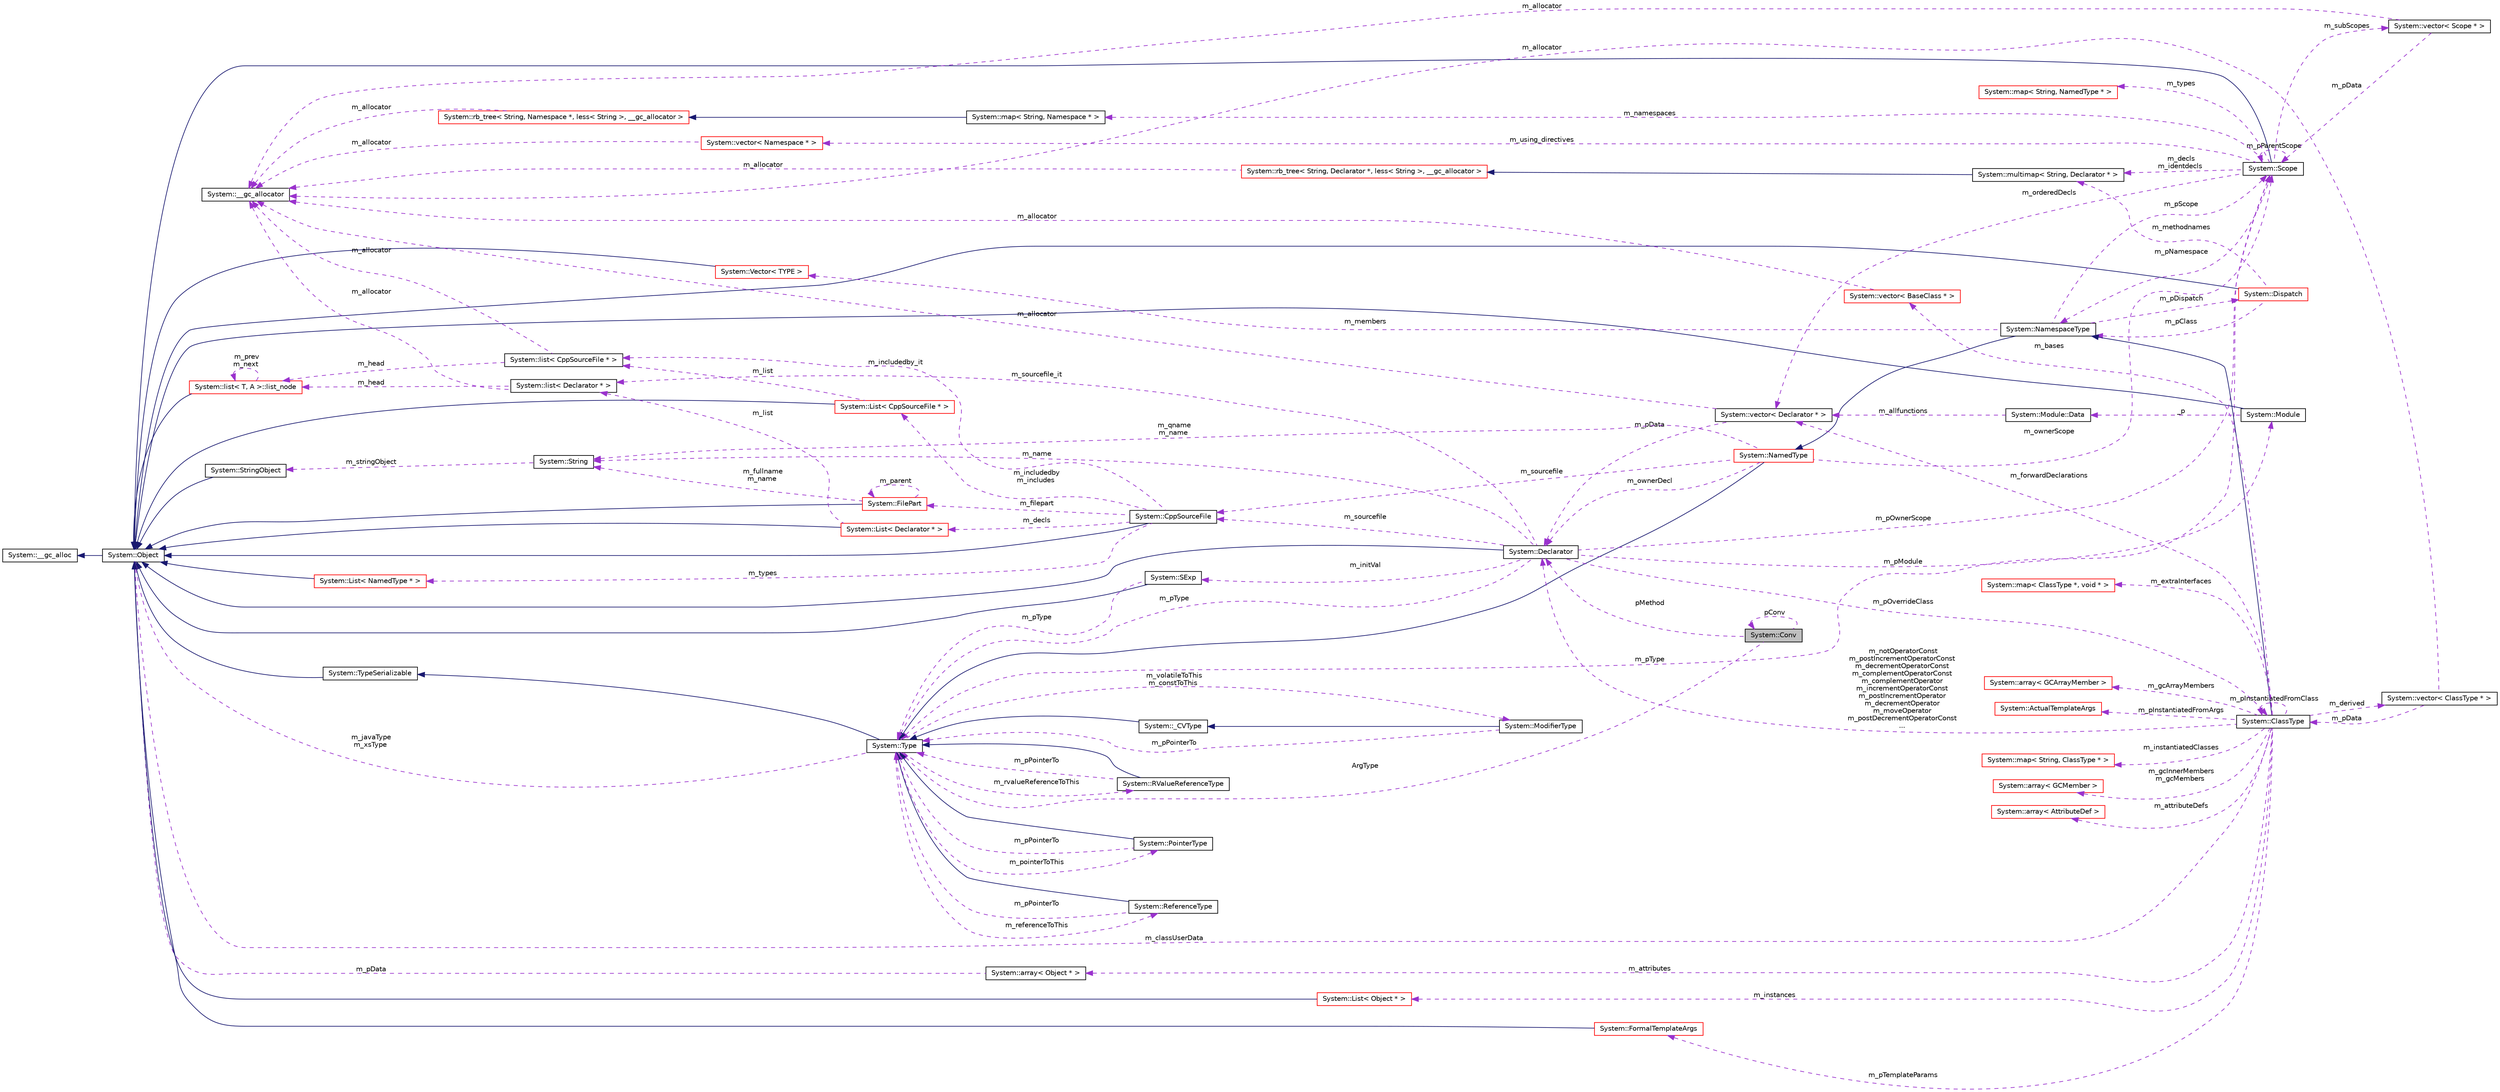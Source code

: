 digraph G
{
  edge [fontname="Helvetica",fontsize="10",labelfontname="Helvetica",labelfontsize="10"];
  node [fontname="Helvetica",fontsize="10",shape=record];
  rankdir="LR";
  Node1 [label="System::Conv",height=0.2,width=0.4,color="black", fillcolor="grey75", style="filled" fontcolor="black"];
  Node2 -> Node1 [dir="back",color="darkorchid3",fontsize="10",style="dashed",label=" ArgType" ,fontname="Helvetica"];
  Node2 [label="System::Type",height=0.2,width=0.4,color="black", fillcolor="white", style="filled",URL="$class_system_1_1_type.html"];
  Node3 -> Node2 [dir="back",color="midnightblue",fontsize="10",style="solid",fontname="Helvetica"];
  Node3 [label="System::TypeSerializable",height=0.2,width=0.4,color="black", fillcolor="white", style="filled",URL="$class_system_1_1_type_serializable.html"];
  Node4 -> Node3 [dir="back",color="midnightblue",fontsize="10",style="solid",fontname="Helvetica"];
  Node4 [label="System::Object",height=0.2,width=0.4,color="black", fillcolor="white", style="filled",URL="$class_system_1_1_object.html"];
  Node5 -> Node4 [dir="back",color="midnightblue",fontsize="10",style="solid",fontname="Helvetica"];
  Node5 [label="System::__gc_alloc",height=0.2,width=0.4,color="black", fillcolor="white", style="filled",URL="$class_system_1_1____gc__alloc.html"];
  Node6 -> Node2 [dir="back",color="darkorchid3",fontsize="10",style="dashed",label=" m_pointerToThis" ,fontname="Helvetica"];
  Node6 [label="System::PointerType",height=0.2,width=0.4,color="black", fillcolor="white", style="filled",URL="$class_system_1_1_pointer_type.html"];
  Node2 -> Node6 [dir="back",color="midnightblue",fontsize="10",style="solid",fontname="Helvetica"];
  Node2 -> Node6 [dir="back",color="darkorchid3",fontsize="10",style="dashed",label=" m_pPointerTo" ,fontname="Helvetica"];
  Node7 -> Node2 [dir="back",color="darkorchid3",fontsize="10",style="dashed",label=" m_referenceToThis" ,fontname="Helvetica"];
  Node7 [label="System::ReferenceType",height=0.2,width=0.4,color="black", fillcolor="white", style="filled",URL="$class_system_1_1_reference_type.html"];
  Node2 -> Node7 [dir="back",color="midnightblue",fontsize="10",style="solid",fontname="Helvetica"];
  Node2 -> Node7 [dir="back",color="darkorchid3",fontsize="10",style="dashed",label=" m_pPointerTo" ,fontname="Helvetica"];
  Node8 -> Node2 [dir="back",color="darkorchid3",fontsize="10",style="dashed",label=" m_rvalueReferenceToThis" ,fontname="Helvetica"];
  Node8 [label="System::RValueReferenceType",height=0.2,width=0.4,color="black", fillcolor="white", style="filled",URL="$class_system_1_1_r_value_reference_type.html"];
  Node2 -> Node8 [dir="back",color="midnightblue",fontsize="10",style="solid",fontname="Helvetica"];
  Node2 -> Node8 [dir="back",color="darkorchid3",fontsize="10",style="dashed",label=" m_pPointerTo" ,fontname="Helvetica"];
  Node9 -> Node2 [dir="back",color="darkorchid3",fontsize="10",style="dashed",label=" m_volatileToThis\nm_constToThis" ,fontname="Helvetica"];
  Node9 [label="System::ModifierType",height=0.2,width=0.4,color="black", fillcolor="white", style="filled",URL="$class_system_1_1_modifier_type.html"];
  Node10 -> Node9 [dir="back",color="midnightblue",fontsize="10",style="solid",fontname="Helvetica"];
  Node10 [label="System::_CVType",height=0.2,width=0.4,color="black", fillcolor="white", style="filled",URL="$class_system_1_1___c_v_type.html"];
  Node2 -> Node10 [dir="back",color="midnightblue",fontsize="10",style="solid",fontname="Helvetica"];
  Node2 -> Node9 [dir="back",color="darkorchid3",fontsize="10",style="dashed",label=" m_pPointerTo" ,fontname="Helvetica"];
  Node4 -> Node2 [dir="back",color="darkorchid3",fontsize="10",style="dashed",label=" m_javaType\nm_xsType" ,fontname="Helvetica"];
  Node11 -> Node1 [dir="back",color="darkorchid3",fontsize="10",style="dashed",label=" pMethod" ,fontname="Helvetica"];
  Node11 [label="System::Declarator",height=0.2,width=0.4,color="black", fillcolor="white", style="filled",URL="$class_system_1_1_declarator.html"];
  Node4 -> Node11 [dir="back",color="midnightblue",fontsize="10",style="solid",fontname="Helvetica"];
  Node2 -> Node11 [dir="back",color="darkorchid3",fontsize="10",style="dashed",label=" m_pType" ,fontname="Helvetica"];
  Node12 -> Node11 [dir="back",color="darkorchid3",fontsize="10",style="dashed",label=" m_pOwnerScope" ,fontname="Helvetica"];
  Node12 [label="System::Scope",height=0.2,width=0.4,color="black", fillcolor="white", style="filled",URL="$class_system_1_1_scope.html"];
  Node4 -> Node12 [dir="back",color="midnightblue",fontsize="10",style="solid",fontname="Helvetica"];
  Node2 -> Node12 [dir="back",color="darkorchid3",fontsize="10",style="dashed",label=" m_pType" ,fontname="Helvetica"];
  Node13 -> Node12 [dir="back",color="darkorchid3",fontsize="10",style="dashed",label=" m_subScopes" ,fontname="Helvetica"];
  Node13 [label="System::vector\< Scope * \>",height=0.2,width=0.4,color="black", fillcolor="white", style="filled",URL="$class_system_1_1vector.html"];
  Node12 -> Node13 [dir="back",color="darkorchid3",fontsize="10",style="dashed",label=" m_pData" ,fontname="Helvetica"];
  Node14 -> Node13 [dir="back",color="darkorchid3",fontsize="10",style="dashed",label=" m_allocator" ,fontname="Helvetica"];
  Node14 [label="System::__gc_allocator",height=0.2,width=0.4,color="black", fillcolor="white", style="filled",URL="$class_system_1_1____gc__allocator.html"];
  Node12 -> Node12 [dir="back",color="darkorchid3",fontsize="10",style="dashed",label=" m_pParentScope" ,fontname="Helvetica"];
  Node15 -> Node12 [dir="back",color="darkorchid3",fontsize="10",style="dashed",label=" m_decls\nm_identdecls" ,fontname="Helvetica"];
  Node15 [label="System::multimap\< String, Declarator * \>",height=0.2,width=0.4,color="black", fillcolor="white", style="filled",URL="$class_system_1_1multimap.html"];
  Node16 -> Node15 [dir="back",color="midnightblue",fontsize="10",style="solid",fontname="Helvetica"];
  Node16 [label="System::rb_tree\< String, Declarator *, less\< String \>, __gc_allocator \>",height=0.2,width=0.4,color="red", fillcolor="white", style="filled",URL="$class_system_1_1rb__tree.html"];
  Node14 -> Node16 [dir="back",color="darkorchid3",fontsize="10",style="dashed",label=" m_allocator" ,fontname="Helvetica"];
  Node17 -> Node12 [dir="back",color="darkorchid3",fontsize="10",style="dashed",label=" m_pNamespace" ,fontname="Helvetica"];
  Node17 [label="System::NamespaceType",height=0.2,width=0.4,color="black", fillcolor="white", style="filled",URL="$class_system_1_1_namespace_type.html"];
  Node18 -> Node17 [dir="back",color="midnightblue",fontsize="10",style="solid",fontname="Helvetica"];
  Node18 [label="System::NamedType",height=0.2,width=0.4,color="red", fillcolor="white", style="filled",URL="$class_system_1_1_named_type.html"];
  Node2 -> Node18 [dir="back",color="midnightblue",fontsize="10",style="solid",fontname="Helvetica"];
  Node12 -> Node18 [dir="back",color="darkorchid3",fontsize="10",style="dashed",label=" m_ownerScope" ,fontname="Helvetica"];
  Node11 -> Node18 [dir="back",color="darkorchid3",fontsize="10",style="dashed",label=" m_ownerDecl" ,fontname="Helvetica"];
  Node19 -> Node18 [dir="back",color="darkorchid3",fontsize="10",style="dashed",label=" m_sourcefile" ,fontname="Helvetica"];
  Node19 [label="System::CppSourceFile",height=0.2,width=0.4,color="black", fillcolor="white", style="filled",URL="$class_system_1_1_cpp_source_file.html"];
  Node4 -> Node19 [dir="back",color="midnightblue",fontsize="10",style="solid",fontname="Helvetica"];
  Node20 -> Node19 [dir="back",color="darkorchid3",fontsize="10",style="dashed",label=" m_filepart" ,fontname="Helvetica"];
  Node20 [label="System::FilePart",height=0.2,width=0.4,color="red", fillcolor="white", style="filled",URL="$class_system_1_1_file_part.html"];
  Node4 -> Node20 [dir="back",color="midnightblue",fontsize="10",style="solid",fontname="Helvetica"];
  Node20 -> Node20 [dir="back",color="darkorchid3",fontsize="10",style="dashed",label=" m_parent" ,fontname="Helvetica"];
  Node21 -> Node20 [dir="back",color="darkorchid3",fontsize="10",style="dashed",label=" m_fullname\nm_name" ,fontname="Helvetica"];
  Node21 [label="System::String",height=0.2,width=0.4,color="black", fillcolor="white", style="filled",URL="$class_system_1_1_string.html"];
  Node22 -> Node21 [dir="back",color="darkorchid3",fontsize="10",style="dashed",label=" m_stringObject" ,fontname="Helvetica"];
  Node22 [label="System::StringObject",height=0.2,width=0.4,color="black", fillcolor="white", style="filled",URL="$class_system_1_1_string_object.html"];
  Node4 -> Node22 [dir="back",color="midnightblue",fontsize="10",style="solid",fontname="Helvetica"];
  Node23 -> Node19 [dir="back",color="darkorchid3",fontsize="10",style="dashed",label=" m_types" ,fontname="Helvetica"];
  Node23 [label="System::List\< NamedType * \>",height=0.2,width=0.4,color="red", fillcolor="white", style="filled",URL="$class_system_1_1_list.html"];
  Node4 -> Node23 [dir="back",color="midnightblue",fontsize="10",style="solid",fontname="Helvetica"];
  Node24 -> Node19 [dir="back",color="darkorchid3",fontsize="10",style="dashed",label=" m_includedby\nm_includes" ,fontname="Helvetica"];
  Node24 [label="System::List\< CppSourceFile * \>",height=0.2,width=0.4,color="red", fillcolor="white", style="filled",URL="$class_system_1_1_list.html"];
  Node4 -> Node24 [dir="back",color="midnightblue",fontsize="10",style="solid",fontname="Helvetica"];
  Node25 -> Node24 [dir="back",color="darkorchid3",fontsize="10",style="dashed",label=" m_list" ,fontname="Helvetica"];
  Node25 [label="System::list\< CppSourceFile * \>",height=0.2,width=0.4,color="black", fillcolor="white", style="filled",URL="$class_system_1_1list.html"];
  Node14 -> Node25 [dir="back",color="darkorchid3",fontsize="10",style="dashed",label=" m_allocator" ,fontname="Helvetica"];
  Node26 -> Node25 [dir="back",color="darkorchid3",fontsize="10",style="dashed",label=" m_head" ,fontname="Helvetica"];
  Node26 [label="System::list\< T, A \>::list_node",height=0.2,width=0.4,color="red", fillcolor="white", style="filled",URL="$class_system_1_1list_1_1list__node.html"];
  Node4 -> Node26 [dir="back",color="midnightblue",fontsize="10",style="solid",fontname="Helvetica"];
  Node26 -> Node26 [dir="back",color="darkorchid3",fontsize="10",style="dashed",label=" m_prev\nm_next" ,fontname="Helvetica"];
  Node25 -> Node19 [dir="back",color="darkorchid3",fontsize="10",style="dashed",label=" m_includedby_it" ,fontname="Helvetica"];
  Node27 -> Node19 [dir="back",color="darkorchid3",fontsize="10",style="dashed",label=" m_decls" ,fontname="Helvetica"];
  Node27 [label="System::List\< Declarator * \>",height=0.2,width=0.4,color="red", fillcolor="white", style="filled",URL="$class_system_1_1_list.html"];
  Node4 -> Node27 [dir="back",color="midnightblue",fontsize="10",style="solid",fontname="Helvetica"];
  Node28 -> Node27 [dir="back",color="darkorchid3",fontsize="10",style="dashed",label=" m_list" ,fontname="Helvetica"];
  Node28 [label="System::list\< Declarator * \>",height=0.2,width=0.4,color="black", fillcolor="white", style="filled",URL="$class_system_1_1list.html"];
  Node14 -> Node28 [dir="back",color="darkorchid3",fontsize="10",style="dashed",label=" m_allocator" ,fontname="Helvetica"];
  Node26 -> Node28 [dir="back",color="darkorchid3",fontsize="10",style="dashed",label=" m_head" ,fontname="Helvetica"];
  Node21 -> Node18 [dir="back",color="darkorchid3",fontsize="10",style="dashed",label=" m_qname\nm_name" ,fontname="Helvetica"];
  Node12 -> Node17 [dir="back",color="darkorchid3",fontsize="10",style="dashed",label=" m_pScope" ,fontname="Helvetica"];
  Node29 -> Node17 [dir="back",color="darkorchid3",fontsize="10",style="dashed",label=" m_members" ,fontname="Helvetica"];
  Node29 [label="System::Vector\< TYPE \>",height=0.2,width=0.4,color="red", fillcolor="white", style="filled",URL="$class_system_1_1_vector.html"];
  Node4 -> Node29 [dir="back",color="midnightblue",fontsize="10",style="solid",fontname="Helvetica"];
  Node30 -> Node17 [dir="back",color="darkorchid3",fontsize="10",style="dashed",label=" m_pDispatch" ,fontname="Helvetica"];
  Node30 [label="System::Dispatch",height=0.2,width=0.4,color="red", fillcolor="white", style="filled",URL="$class_system_1_1_dispatch.html"];
  Node4 -> Node30 [dir="back",color="midnightblue",fontsize="10",style="solid",fontname="Helvetica"];
  Node15 -> Node30 [dir="back",color="darkorchid3",fontsize="10",style="dashed",label=" m_methodnames" ,fontname="Helvetica"];
  Node17 -> Node30 [dir="back",color="darkorchid3",fontsize="10",style="dashed",label=" m_pClass" ,fontname="Helvetica"];
  Node31 -> Node12 [dir="back",color="darkorchid3",fontsize="10",style="dashed",label=" m_namespaces" ,fontname="Helvetica"];
  Node31 [label="System::map\< String, Namespace * \>",height=0.2,width=0.4,color="black", fillcolor="white", style="filled",URL="$class_system_1_1map.html"];
  Node32 -> Node31 [dir="back",color="midnightblue",fontsize="10",style="solid",fontname="Helvetica"];
  Node32 [label="System::rb_tree\< String, Namespace *, less\< String \>, __gc_allocator \>",height=0.2,width=0.4,color="red", fillcolor="white", style="filled",URL="$class_system_1_1rb__tree.html"];
  Node14 -> Node32 [dir="back",color="darkorchid3",fontsize="10",style="dashed",label=" m_allocator" ,fontname="Helvetica"];
  Node33 -> Node12 [dir="back",color="darkorchid3",fontsize="10",style="dashed",label=" m_using_directives" ,fontname="Helvetica"];
  Node33 [label="System::vector\< Namespace * \>",height=0.2,width=0.4,color="red", fillcolor="white", style="filled",URL="$class_system_1_1vector.html"];
  Node14 -> Node33 [dir="back",color="darkorchid3",fontsize="10",style="dashed",label=" m_allocator" ,fontname="Helvetica"];
  Node34 -> Node12 [dir="back",color="darkorchid3",fontsize="10",style="dashed",label=" m_orderedDecls" ,fontname="Helvetica"];
  Node34 [label="System::vector\< Declarator * \>",height=0.2,width=0.4,color="black", fillcolor="white", style="filled",URL="$class_system_1_1vector.html"];
  Node14 -> Node34 [dir="back",color="darkorchid3",fontsize="10",style="dashed",label=" m_allocator" ,fontname="Helvetica"];
  Node11 -> Node34 [dir="back",color="darkorchid3",fontsize="10",style="dashed",label=" m_pData" ,fontname="Helvetica"];
  Node35 -> Node12 [dir="back",color="darkorchid3",fontsize="10",style="dashed",label=" m_types" ,fontname="Helvetica"];
  Node35 [label="System::map\< String, NamedType * \>",height=0.2,width=0.4,color="red", fillcolor="white", style="filled",URL="$class_system_1_1map.html"];
  Node36 -> Node11 [dir="back",color="darkorchid3",fontsize="10",style="dashed",label=" m_initVal" ,fontname="Helvetica"];
  Node36 [label="System::SExp",height=0.2,width=0.4,color="black", fillcolor="white", style="filled",URL="$class_system_1_1_s_exp.html"];
  Node4 -> Node36 [dir="back",color="midnightblue",fontsize="10",style="solid",fontname="Helvetica"];
  Node2 -> Node36 [dir="back",color="darkorchid3",fontsize="10",style="dashed",label=" m_pType" ,fontname="Helvetica"];
  Node19 -> Node11 [dir="back",color="darkorchid3",fontsize="10",style="dashed",label=" m_sourcefile" ,fontname="Helvetica"];
  Node37 -> Node11 [dir="back",color="darkorchid3",fontsize="10",style="dashed",label=" m_pOverrideClass" ,fontname="Helvetica"];
  Node37 [label="System::ClassType",height=0.2,width=0.4,color="black", fillcolor="white", style="filled",URL="$class_system_1_1_class_type.html"];
  Node17 -> Node37 [dir="back",color="midnightblue",fontsize="10",style="solid",fontname="Helvetica"];
  Node38 -> Node37 [dir="back",color="darkorchid3",fontsize="10",style="dashed",label=" m_attributes" ,fontname="Helvetica"];
  Node38 [label="System::array\< Object * \>",height=0.2,width=0.4,color="black", fillcolor="white", style="filled",URL="$class_system_1_1array.html"];
  Node4 -> Node38 [dir="back",color="darkorchid3",fontsize="10",style="dashed",label=" m_pData" ,fontname="Helvetica"];
  Node39 -> Node37 [dir="back",color="darkorchid3",fontsize="10",style="dashed",label=" m_instances" ,fontname="Helvetica"];
  Node39 [label="System::List\< Object * \>",height=0.2,width=0.4,color="red", fillcolor="white", style="filled",URL="$class_system_1_1_list.html"];
  Node4 -> Node39 [dir="back",color="midnightblue",fontsize="10",style="solid",fontname="Helvetica"];
  Node40 -> Node37 [dir="back",color="darkorchid3",fontsize="10",style="dashed",label=" m_bases" ,fontname="Helvetica"];
  Node40 [label="System::vector\< BaseClass * \>",height=0.2,width=0.4,color="red", fillcolor="white", style="filled",URL="$class_system_1_1vector.html"];
  Node14 -> Node40 [dir="back",color="darkorchid3",fontsize="10",style="dashed",label=" m_allocator" ,fontname="Helvetica"];
  Node41 -> Node37 [dir="back",color="darkorchid3",fontsize="10",style="dashed",label=" m_derived" ,fontname="Helvetica"];
  Node41 [label="System::vector\< ClassType * \>",height=0.2,width=0.4,color="black", fillcolor="white", style="filled",URL="$class_system_1_1vector.html"];
  Node14 -> Node41 [dir="back",color="darkorchid3",fontsize="10",style="dashed",label=" m_allocator" ,fontname="Helvetica"];
  Node37 -> Node41 [dir="back",color="darkorchid3",fontsize="10",style="dashed",label=" m_pData" ,fontname="Helvetica"];
  Node42 -> Node37 [dir="back",color="darkorchid3",fontsize="10",style="dashed",label=" m_extraInterfaces" ,fontname="Helvetica"];
  Node42 [label="System::map\< ClassType *, void * \>",height=0.2,width=0.4,color="red", fillcolor="white", style="filled",URL="$class_system_1_1map.html"];
  Node11 -> Node37 [dir="back",color="darkorchid3",fontsize="10",style="dashed",label=" m_notOperatorConst\nm_postIncrementOperatorConst\nm_decrementOperatorConst\nm_complementOperatorConst\nm_complementOperator\nm_incrementOperatorConst\nm_postIncrementOperator\nm_decrementOperator\nm_moveOperator\nm_postDecrementOperatorConst\n..." ,fontname="Helvetica"];
  Node43 -> Node37 [dir="back",color="darkorchid3",fontsize="10",style="dashed",label=" m_pTemplateParams" ,fontname="Helvetica"];
  Node43 [label="System::FormalTemplateArgs",height=0.2,width=0.4,color="red", fillcolor="white", style="filled",URL="$class_system_1_1_formal_template_args.html"];
  Node4 -> Node43 [dir="back",color="midnightblue",fontsize="10",style="solid",fontname="Helvetica"];
  Node44 -> Node37 [dir="back",color="darkorchid3",fontsize="10",style="dashed",label=" m_gcArrayMembers" ,fontname="Helvetica"];
  Node44 [label="System::array\< GCArrayMember \>",height=0.2,width=0.4,color="red", fillcolor="white", style="filled",URL="$class_system_1_1array.html"];
  Node37 -> Node37 [dir="back",color="darkorchid3",fontsize="10",style="dashed",label=" m_pInstantiatedFromClass" ,fontname="Helvetica"];
  Node45 -> Node37 [dir="back",color="darkorchid3",fontsize="10",style="dashed",label=" m_pInstantiatedFromArgs" ,fontname="Helvetica"];
  Node45 [label="System::ActualTemplateArgs",height=0.2,width=0.4,color="red", fillcolor="white", style="filled",URL="$class_system_1_1_actual_template_args.html"];
  Node46 -> Node37 [dir="back",color="darkorchid3",fontsize="10",style="dashed",label=" m_instantiatedClasses" ,fontname="Helvetica"];
  Node46 [label="System::map\< String, ClassType * \>",height=0.2,width=0.4,color="red", fillcolor="white", style="filled",URL="$class_system_1_1map.html"];
  Node47 -> Node37 [dir="back",color="darkorchid3",fontsize="10",style="dashed",label=" m_gcInnerMembers\nm_gcMembers" ,fontname="Helvetica"];
  Node47 [label="System::array\< GCMember \>",height=0.2,width=0.4,color="red", fillcolor="white", style="filled",URL="$class_system_1_1array.html"];
  Node48 -> Node37 [dir="back",color="darkorchid3",fontsize="10",style="dashed",label=" m_attributeDefs" ,fontname="Helvetica"];
  Node48 [label="System::array\< AttributeDef \>",height=0.2,width=0.4,color="red", fillcolor="white", style="filled",URL="$class_system_1_1array.html"];
  Node4 -> Node37 [dir="back",color="darkorchid3",fontsize="10",style="dashed",label=" m_classUserData" ,fontname="Helvetica"];
  Node34 -> Node37 [dir="back",color="darkorchid3",fontsize="10",style="dashed",label=" m_forwardDeclarations" ,fontname="Helvetica"];
  Node21 -> Node11 [dir="back",color="darkorchid3",fontsize="10",style="dashed",label=" m_name" ,fontname="Helvetica"];
  Node49 -> Node11 [dir="back",color="darkorchid3",fontsize="10",style="dashed",label=" m_pModule" ,fontname="Helvetica"];
  Node49 [label="System::Module",height=0.2,width=0.4,color="black", fillcolor="white", style="filled",URL="$class_system_1_1_module.html"];
  Node4 -> Node49 [dir="back",color="midnightblue",fontsize="10",style="solid",fontname="Helvetica"];
  Node50 -> Node49 [dir="back",color="darkorchid3",fontsize="10",style="dashed",label=" _p" ,fontname="Helvetica"];
  Node50 [label="System::Module::Data",height=0.2,width=0.4,color="black", fillcolor="white", style="filled",URL="$struct_system_1_1_module_1_1_data.html"];
  Node34 -> Node50 [dir="back",color="darkorchid3",fontsize="10",style="dashed",label=" m_allfunctions" ,fontname="Helvetica"];
  Node28 -> Node11 [dir="back",color="darkorchid3",fontsize="10",style="dashed",label=" m_sourcefile_it" ,fontname="Helvetica"];
  Node1 -> Node1 [dir="back",color="darkorchid3",fontsize="10",style="dashed",label=" pConv" ,fontname="Helvetica"];
}
